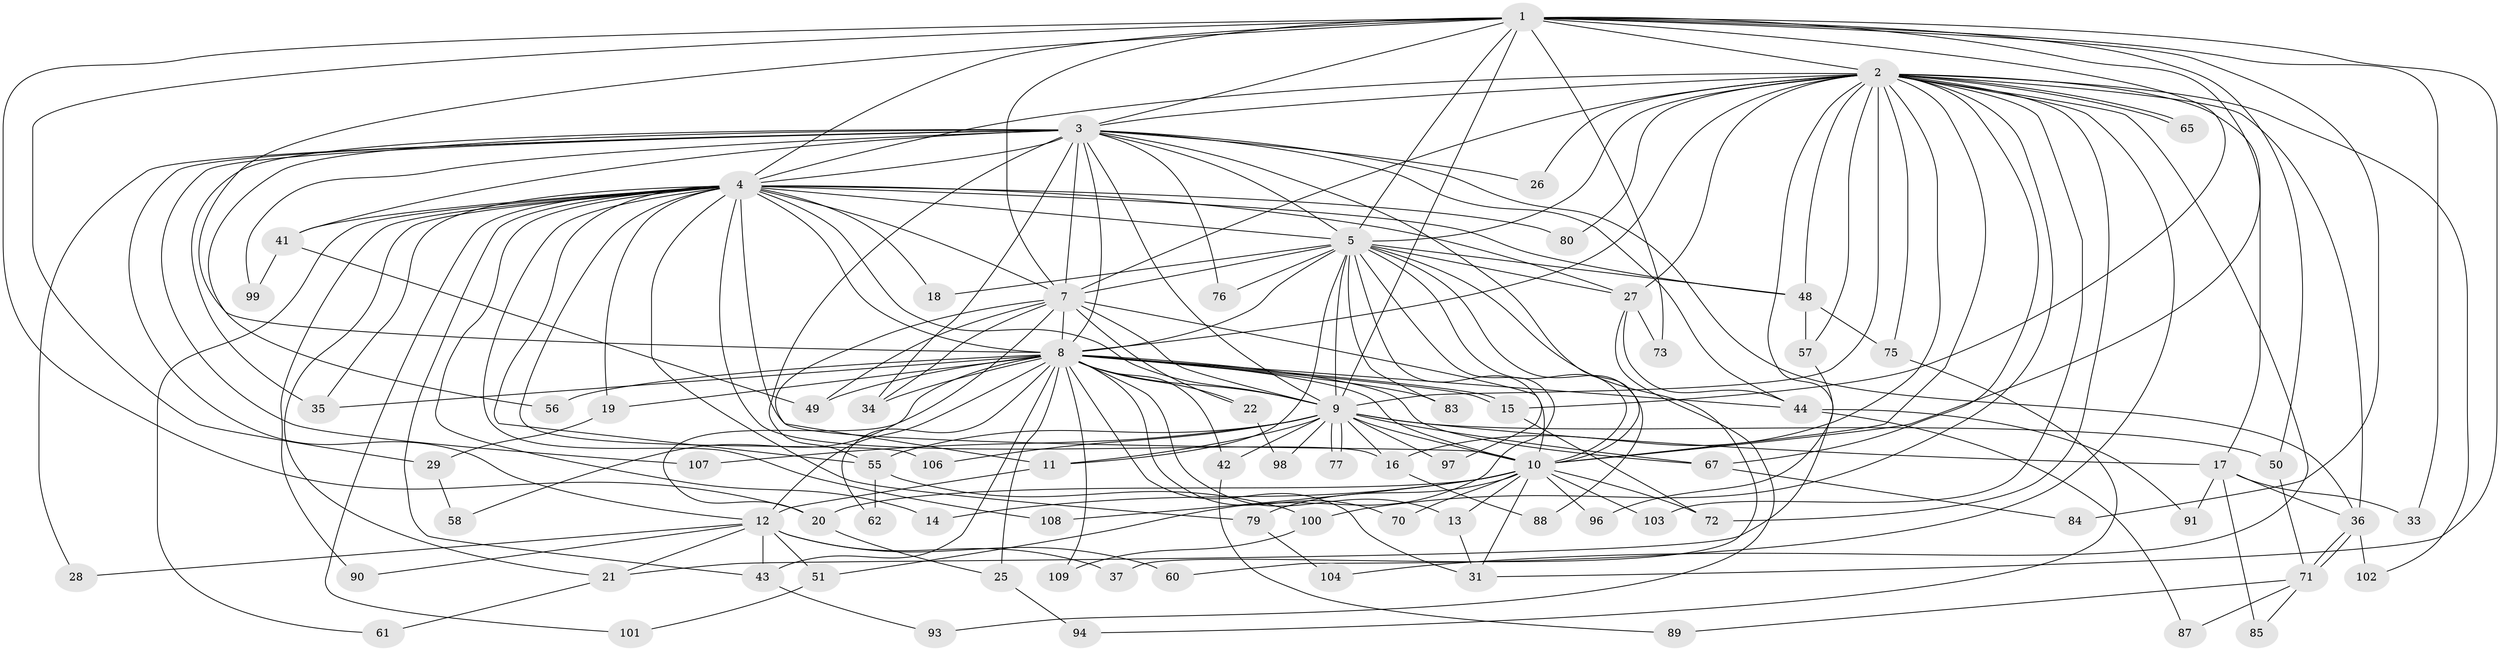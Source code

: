 // original degree distribution, {20: 0.009174311926605505, 30: 0.009174311926605505, 23: 0.009174311926605505, 27: 0.009174311926605505, 11: 0.009174311926605505, 18: 0.009174311926605505, 14: 0.009174311926605505, 31: 0.009174311926605505, 22: 0.009174311926605505, 17: 0.009174311926605505, 4: 0.09174311926605505, 8: 0.009174311926605505, 3: 0.27522935779816515, 2: 0.48623853211009177, 7: 0.009174311926605505, 6: 0.01834862385321101, 5: 0.01834862385321101}
// Generated by graph-tools (version 1.1) at 2025/41/03/06/25 10:41:37]
// undirected, 81 vertices, 200 edges
graph export_dot {
graph [start="1"]
  node [color=gray90,style=filled];
  1 [super="+78"];
  2 [super="+63"];
  3 [super="+53"];
  4 [super="+45"];
  5 [super="+6"];
  7 [super="+32"];
  8 [super="+47"];
  9;
  10 [super="+54"];
  11;
  12 [super="+40"];
  13 [super="+82"];
  14;
  15 [super="+59"];
  16 [super="+24"];
  17 [super="+38"];
  18;
  19;
  20;
  21 [super="+23"];
  22;
  25;
  26;
  27 [super="+30"];
  28;
  29;
  31 [super="+39"];
  33 [super="+66"];
  34 [super="+46"];
  35;
  36 [super="+52"];
  37;
  41;
  42;
  43 [super="+92"];
  44 [super="+74"];
  48 [super="+68"];
  49 [super="+64"];
  50 [super="+81"];
  51;
  55 [super="+69"];
  56;
  57;
  58;
  60;
  61;
  62;
  65;
  67 [super="+86"];
  70;
  71;
  72 [super="+95"];
  73;
  75;
  76;
  77;
  79;
  80;
  83 [super="+105"];
  84;
  85;
  87;
  88;
  89;
  90;
  91;
  93;
  94;
  96;
  97;
  98;
  99;
  100;
  101;
  102;
  103;
  104;
  106;
  107;
  108;
  109;
  1 -- 2 [weight=2];
  1 -- 3;
  1 -- 4;
  1 -- 5 [weight=2];
  1 -- 7;
  1 -- 8 [weight=2];
  1 -- 9;
  1 -- 10;
  1 -- 20;
  1 -- 29;
  1 -- 31;
  1 -- 33 [weight=2];
  1 -- 50;
  1 -- 73;
  1 -- 84;
  1 -- 15;
  2 -- 3;
  2 -- 4;
  2 -- 5 [weight=2];
  2 -- 7;
  2 -- 8 [weight=2];
  2 -- 9;
  2 -- 10;
  2 -- 16;
  2 -- 17 [weight=2];
  2 -- 26;
  2 -- 57;
  2 -- 60;
  2 -- 65;
  2 -- 65;
  2 -- 67;
  2 -- 72;
  2 -- 80;
  2 -- 100;
  2 -- 102;
  2 -- 103;
  2 -- 104;
  2 -- 48;
  2 -- 75;
  2 -- 27;
  2 -- 21;
  2 -- 36;
  3 -- 4 [weight=2];
  3 -- 5 [weight=2];
  3 -- 7;
  3 -- 8;
  3 -- 9;
  3 -- 10;
  3 -- 12;
  3 -- 26;
  3 -- 28;
  3 -- 35;
  3 -- 36;
  3 -- 41;
  3 -- 44;
  3 -- 55;
  3 -- 56;
  3 -- 76;
  3 -- 99;
  3 -- 107;
  3 -- 34;
  4 -- 5 [weight=2];
  4 -- 7;
  4 -- 8;
  4 -- 9;
  4 -- 10;
  4 -- 14;
  4 -- 18;
  4 -- 19;
  4 -- 21;
  4 -- 27;
  4 -- 41;
  4 -- 43;
  4 -- 48;
  4 -- 61;
  4 -- 79;
  4 -- 80;
  4 -- 90;
  4 -- 101;
  4 -- 106;
  4 -- 108;
  4 -- 55;
  4 -- 35;
  4 -- 16;
  5 -- 7 [weight=2];
  5 -- 8 [weight=2];
  5 -- 9 [weight=2];
  5 -- 10 [weight=2];
  5 -- 88;
  5 -- 11;
  5 -- 76;
  5 -- 18;
  5 -- 83 [weight=2];
  5 -- 27;
  5 -- 97;
  5 -- 37;
  5 -- 48;
  5 -- 51;
  7 -- 8;
  7 -- 9;
  7 -- 10;
  7 -- 20;
  7 -- 22;
  7 -- 34;
  7 -- 49;
  7 -- 11;
  8 -- 9;
  8 -- 10;
  8 -- 13;
  8 -- 15;
  8 -- 15;
  8 -- 19;
  8 -- 22;
  8 -- 25;
  8 -- 34;
  8 -- 35;
  8 -- 42;
  8 -- 44;
  8 -- 49;
  8 -- 56;
  8 -- 58;
  8 -- 62;
  8 -- 70;
  8 -- 83;
  8 -- 109;
  8 -- 12;
  8 -- 67;
  8 -- 43;
  8 -- 31;
  9 -- 10;
  9 -- 11;
  9 -- 16;
  9 -- 17;
  9 -- 42;
  9 -- 50;
  9 -- 55;
  9 -- 67;
  9 -- 77;
  9 -- 77;
  9 -- 97;
  9 -- 98;
  9 -- 106;
  9 -- 107;
  10 -- 13;
  10 -- 14;
  10 -- 31;
  10 -- 72;
  10 -- 96;
  10 -- 103;
  10 -- 108;
  10 -- 20;
  10 -- 70;
  10 -- 79;
  11 -- 12;
  12 -- 21;
  12 -- 28;
  12 -- 37;
  12 -- 51;
  12 -- 60;
  12 -- 90;
  12 -- 43;
  13 -- 31;
  15 -- 72;
  16 -- 88;
  17 -- 33;
  17 -- 36;
  17 -- 85;
  17 -- 91;
  19 -- 29;
  20 -- 25;
  21 -- 61;
  22 -- 98;
  25 -- 94;
  27 -- 73;
  27 -- 93;
  27 -- 44;
  29 -- 58;
  36 -- 71;
  36 -- 71;
  36 -- 102;
  41 -- 49;
  41 -- 99;
  42 -- 89;
  43 -- 93;
  44 -- 87;
  44 -- 91;
  48 -- 57;
  48 -- 75;
  50 -- 71;
  51 -- 101;
  55 -- 62;
  55 -- 100;
  57 -- 96;
  67 -- 84;
  71 -- 85;
  71 -- 87;
  71 -- 89;
  75 -- 94;
  79 -- 104;
  100 -- 109;
}
